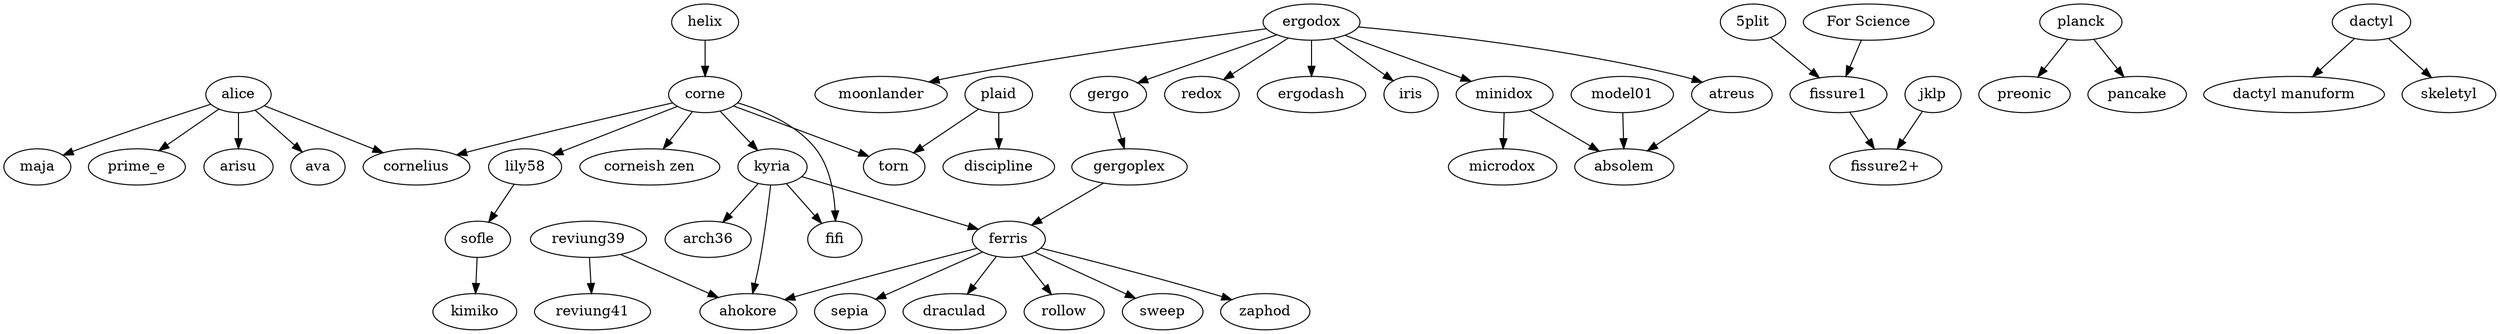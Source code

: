 digraph T {
  subgraph splits {
    helix -> corne;

    corne -> {
      "corneish zen";
      cornelius;
      fifi;
      kyria;
      lily58;
      torn;
    };

    lily58 -> sofle;

    kyria -> {
        ahokore;
        arch36;
        ferris;
        fifi;
    };

    ergodox -> {
      atreus;
      ergodash;
      gergo;
      iris;
      minidox;
      moonlander;
      redox;
    };

    gergo -> gergoplex;
    gergoplex -> ferris;

    ferris -> {
      ahokore;
      sepia;
      draculad;
      rollow;
      sweep;
      zaphod;
    };

    minidox -> {
      absolem;
      microdox;
    };

    model01 -> {
      absolem;
    };

    sofle -> kimiko;

    "5plit" -> "fissure1";
    "For Science" -> "fissure1";
    fissure1 -> "fissure2+";
    jklp -> "fissure2+";
  }

  subgraph unibody {
    atreus -> {
      absolem;
    };
    reviung39 -> {
      ahokore;
      reviung41;
    };
  };

  subgraph ortholinear {
    plaid -> {
      discipline;
      torn;
    };
    planck -> {
      preonic;
      pancake;
    };
  }

  subgraph {
    dactyl -> {
      "dactyl manuform";
      skeletyl;
    }
  }

  subgraph alicefamily {
    alice -> {
      arisu;
      ava;
      cornelius;
      maja;
      prime_e;
    }
  }
}
